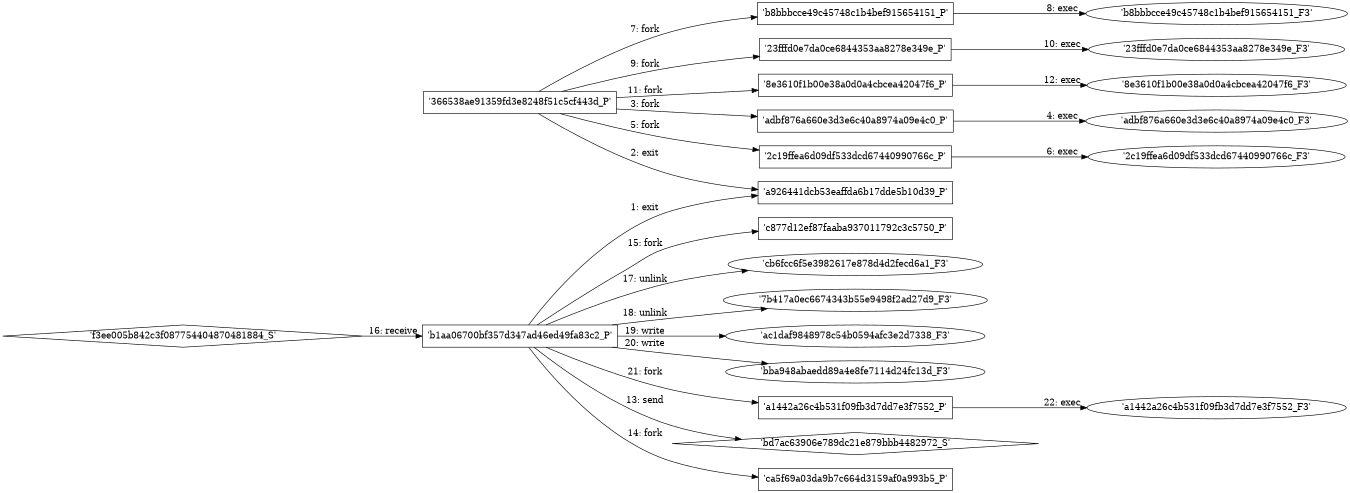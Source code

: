 digraph "D:\Learning\Paper\apt\基于CTI的攻击预警\Dataset\攻击图\ASGfromALLCTI\Threat Advisory DoubleZero.dot" {
rankdir="LR"
size="9"
fixedsize="false"
splines="true"
nodesep=0.3
ranksep=0
fontsize=10
overlap="scalexy"
engine= "neato"
	"'b1aa06700bf357d347ad46ed49fa83c2_P'" [node_type=Process shape=box]
	"'a926441dcb53eaffda6b17dde5b10d39_P'" [node_type=Process shape=box]
	"'b1aa06700bf357d347ad46ed49fa83c2_P'" -> "'a926441dcb53eaffda6b17dde5b10d39_P'" [label="1: exit"]
	"'366538ae91359fd3e8248f51c5cf443d_P'" [node_type=Process shape=box]
	"'a926441dcb53eaffda6b17dde5b10d39_P'" [node_type=Process shape=box]
	"'366538ae91359fd3e8248f51c5cf443d_P'" -> "'a926441dcb53eaffda6b17dde5b10d39_P'" [label="2: exit"]
	"'366538ae91359fd3e8248f51c5cf443d_P'" [node_type=Process shape=box]
	"'adbf876a660e3d3e6c40a8974a09e4c0_P'" [node_type=Process shape=box]
	"'366538ae91359fd3e8248f51c5cf443d_P'" -> "'adbf876a660e3d3e6c40a8974a09e4c0_P'" [label="3: fork"]
	"'adbf876a660e3d3e6c40a8974a09e4c0_P'" [node_type=Process shape=box]
	"'adbf876a660e3d3e6c40a8974a09e4c0_F3'" [node_type=File shape=ellipse]
	"'adbf876a660e3d3e6c40a8974a09e4c0_P'" -> "'adbf876a660e3d3e6c40a8974a09e4c0_F3'" [label="4: exec"]
	"'366538ae91359fd3e8248f51c5cf443d_P'" [node_type=Process shape=box]
	"'2c19ffea6d09df533dcd67440990766c_P'" [node_type=Process shape=box]
	"'366538ae91359fd3e8248f51c5cf443d_P'" -> "'2c19ffea6d09df533dcd67440990766c_P'" [label="5: fork"]
	"'2c19ffea6d09df533dcd67440990766c_P'" [node_type=Process shape=box]
	"'2c19ffea6d09df533dcd67440990766c_F3'" [node_type=File shape=ellipse]
	"'2c19ffea6d09df533dcd67440990766c_P'" -> "'2c19ffea6d09df533dcd67440990766c_F3'" [label="6: exec"]
	"'366538ae91359fd3e8248f51c5cf443d_P'" [node_type=Process shape=box]
	"'b8bbbcce49c45748c1b4bef915654151_P'" [node_type=Process shape=box]
	"'366538ae91359fd3e8248f51c5cf443d_P'" -> "'b8bbbcce49c45748c1b4bef915654151_P'" [label="7: fork"]
	"'b8bbbcce49c45748c1b4bef915654151_P'" [node_type=Process shape=box]
	"'b8bbbcce49c45748c1b4bef915654151_F3'" [node_type=File shape=ellipse]
	"'b8bbbcce49c45748c1b4bef915654151_P'" -> "'b8bbbcce49c45748c1b4bef915654151_F3'" [label="8: exec"]
	"'366538ae91359fd3e8248f51c5cf443d_P'" [node_type=Process shape=box]
	"'23fffd0e7da0ce6844353aa8278e349e_P'" [node_type=Process shape=box]
	"'366538ae91359fd3e8248f51c5cf443d_P'" -> "'23fffd0e7da0ce6844353aa8278e349e_P'" [label="9: fork"]
	"'23fffd0e7da0ce6844353aa8278e349e_P'" [node_type=Process shape=box]
	"'23fffd0e7da0ce6844353aa8278e349e_F3'" [node_type=File shape=ellipse]
	"'23fffd0e7da0ce6844353aa8278e349e_P'" -> "'23fffd0e7da0ce6844353aa8278e349e_F3'" [label="10: exec"]
	"'366538ae91359fd3e8248f51c5cf443d_P'" [node_type=Process shape=box]
	"'8e3610f1b00e38a0d0a4cbcea42047f6_P'" [node_type=Process shape=box]
	"'366538ae91359fd3e8248f51c5cf443d_P'" -> "'8e3610f1b00e38a0d0a4cbcea42047f6_P'" [label="11: fork"]
	"'8e3610f1b00e38a0d0a4cbcea42047f6_P'" [node_type=Process shape=box]
	"'8e3610f1b00e38a0d0a4cbcea42047f6_F3'" [node_type=File shape=ellipse]
	"'8e3610f1b00e38a0d0a4cbcea42047f6_P'" -> "'8e3610f1b00e38a0d0a4cbcea42047f6_F3'" [label="12: exec"]
	"'bd7ac63906e789dc21e879bbb4482972_S'" [node_type=Socket shape=diamond]
	"'b1aa06700bf357d347ad46ed49fa83c2_P'" [node_type=Process shape=box]
	"'b1aa06700bf357d347ad46ed49fa83c2_P'" -> "'bd7ac63906e789dc21e879bbb4482972_S'" [label="13: send"]
	"'b1aa06700bf357d347ad46ed49fa83c2_P'" [node_type=Process shape=box]
	"'ca5f69a03da9b7c664d3159af0a993b5_P'" [node_type=Process shape=box]
	"'b1aa06700bf357d347ad46ed49fa83c2_P'" -> "'ca5f69a03da9b7c664d3159af0a993b5_P'" [label="14: fork"]
	"'b1aa06700bf357d347ad46ed49fa83c2_P'" [node_type=Process shape=box]
	"'c877d12ef87faaba937011792c3c5750_P'" [node_type=Process shape=box]
	"'b1aa06700bf357d347ad46ed49fa83c2_P'" -> "'c877d12ef87faaba937011792c3c5750_P'" [label="15: fork"]
	"'b1aa06700bf357d347ad46ed49fa83c2_P'" [node_type=Process shape=box]
	"'f3ee005b842c3f087754404870481884_S'" [node_type=Socket shape=diamond]
	"'f3ee005b842c3f087754404870481884_S'" -> "'b1aa06700bf357d347ad46ed49fa83c2_P'" [label="16: receive"]
	"'cb6fcc6f5e3982617e878d4d2fecd6a1_F3'" [node_type=file shape=ellipse]
	"'b1aa06700bf357d347ad46ed49fa83c2_P'" [node_type=Process shape=box]
	"'b1aa06700bf357d347ad46ed49fa83c2_P'" -> "'cb6fcc6f5e3982617e878d4d2fecd6a1_F3'" [label="17: unlink"]
	"'7b417a0ec6674343b55e9498f2ad27d9_F3'" [node_type=file shape=ellipse]
	"'b1aa06700bf357d347ad46ed49fa83c2_P'" [node_type=Process shape=box]
	"'b1aa06700bf357d347ad46ed49fa83c2_P'" -> "'7b417a0ec6674343b55e9498f2ad27d9_F3'" [label="18: unlink"]
	"'ac1daf9848978c54b0594afc3e2d7338_F3'" [node_type=file shape=ellipse]
	"'b1aa06700bf357d347ad46ed49fa83c2_P'" [node_type=Process shape=box]
	"'b1aa06700bf357d347ad46ed49fa83c2_P'" -> "'ac1daf9848978c54b0594afc3e2d7338_F3'" [label="19: write"]
	"'bba948abaedd89a4e8fe7114d24fc13d_F3'" [node_type=file shape=ellipse]
	"'b1aa06700bf357d347ad46ed49fa83c2_P'" [node_type=Process shape=box]
	"'b1aa06700bf357d347ad46ed49fa83c2_P'" -> "'bba948abaedd89a4e8fe7114d24fc13d_F3'" [label="20: write"]
	"'b1aa06700bf357d347ad46ed49fa83c2_P'" [node_type=Process shape=box]
	"'a1442a26c4b531f09fb3d7dd7e3f7552_P'" [node_type=Process shape=box]
	"'b1aa06700bf357d347ad46ed49fa83c2_P'" -> "'a1442a26c4b531f09fb3d7dd7e3f7552_P'" [label="21: fork"]
	"'a1442a26c4b531f09fb3d7dd7e3f7552_P'" [node_type=Process shape=box]
	"'a1442a26c4b531f09fb3d7dd7e3f7552_F3'" [node_type=File shape=ellipse]
	"'a1442a26c4b531f09fb3d7dd7e3f7552_P'" -> "'a1442a26c4b531f09fb3d7dd7e3f7552_F3'" [label="22: exec"]
}
